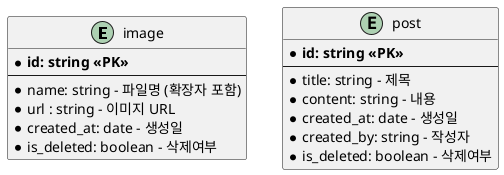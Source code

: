 ' 프로젝트 코드 내 엔티티 관계 다이어그램

@startuml

entity "image" as image {
  * **id: string <<PK>>**
  --
  * name: string - 파일명 (확장자 포함)
  * url : string - 이미지 URL
  * created_at: date - 생성일
  * is_deleted: boolean - 삭제여부
}

entity "post" as post {
  * **id: string <<PK>>**
  --
  * title: string - 제목
  * content: string - 내용
  * created_at: date - 생성일
  * created_by: string - 작성자
  * is_deleted: boolean - 삭제여부
}

@enduml
